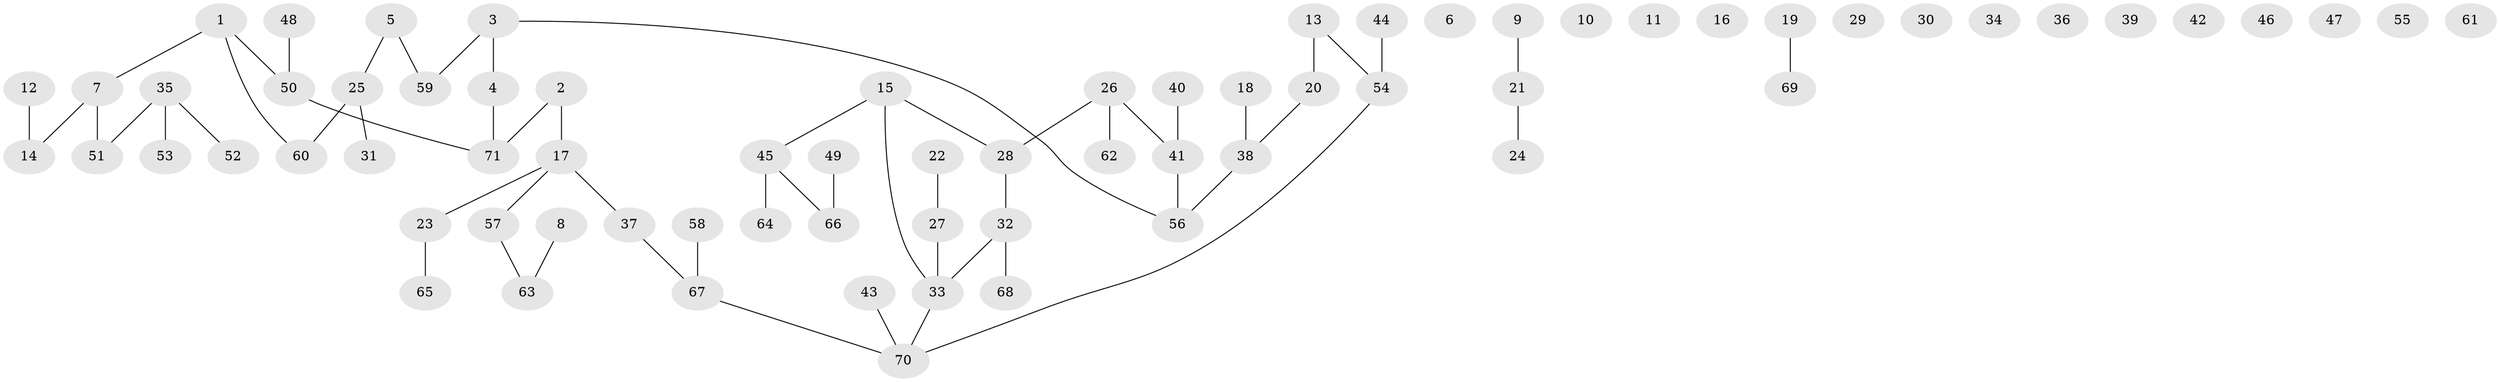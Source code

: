 // coarse degree distribution, {6: 0.05405405405405406, 3: 0.05405405405405406, 4: 0.05405405405405406, 0: 0.40540540540540543, 1: 0.32432432432432434, 2: 0.10810810810810811}
// Generated by graph-tools (version 1.1) at 2025/16/03/04/25 18:16:28]
// undirected, 71 vertices, 58 edges
graph export_dot {
graph [start="1"]
  node [color=gray90,style=filled];
  1;
  2;
  3;
  4;
  5;
  6;
  7;
  8;
  9;
  10;
  11;
  12;
  13;
  14;
  15;
  16;
  17;
  18;
  19;
  20;
  21;
  22;
  23;
  24;
  25;
  26;
  27;
  28;
  29;
  30;
  31;
  32;
  33;
  34;
  35;
  36;
  37;
  38;
  39;
  40;
  41;
  42;
  43;
  44;
  45;
  46;
  47;
  48;
  49;
  50;
  51;
  52;
  53;
  54;
  55;
  56;
  57;
  58;
  59;
  60;
  61;
  62;
  63;
  64;
  65;
  66;
  67;
  68;
  69;
  70;
  71;
  1 -- 7;
  1 -- 50;
  1 -- 60;
  2 -- 17;
  2 -- 71;
  3 -- 4;
  3 -- 56;
  3 -- 59;
  4 -- 71;
  5 -- 25;
  5 -- 59;
  7 -- 14;
  7 -- 51;
  8 -- 63;
  9 -- 21;
  12 -- 14;
  13 -- 20;
  13 -- 54;
  15 -- 28;
  15 -- 33;
  15 -- 45;
  17 -- 23;
  17 -- 37;
  17 -- 57;
  18 -- 38;
  19 -- 69;
  20 -- 38;
  21 -- 24;
  22 -- 27;
  23 -- 65;
  25 -- 31;
  25 -- 60;
  26 -- 28;
  26 -- 41;
  26 -- 62;
  27 -- 33;
  28 -- 32;
  32 -- 33;
  32 -- 68;
  33 -- 70;
  35 -- 51;
  35 -- 52;
  35 -- 53;
  37 -- 67;
  38 -- 56;
  40 -- 41;
  41 -- 56;
  43 -- 70;
  44 -- 54;
  45 -- 64;
  45 -- 66;
  48 -- 50;
  49 -- 66;
  50 -- 71;
  54 -- 70;
  57 -- 63;
  58 -- 67;
  67 -- 70;
}
